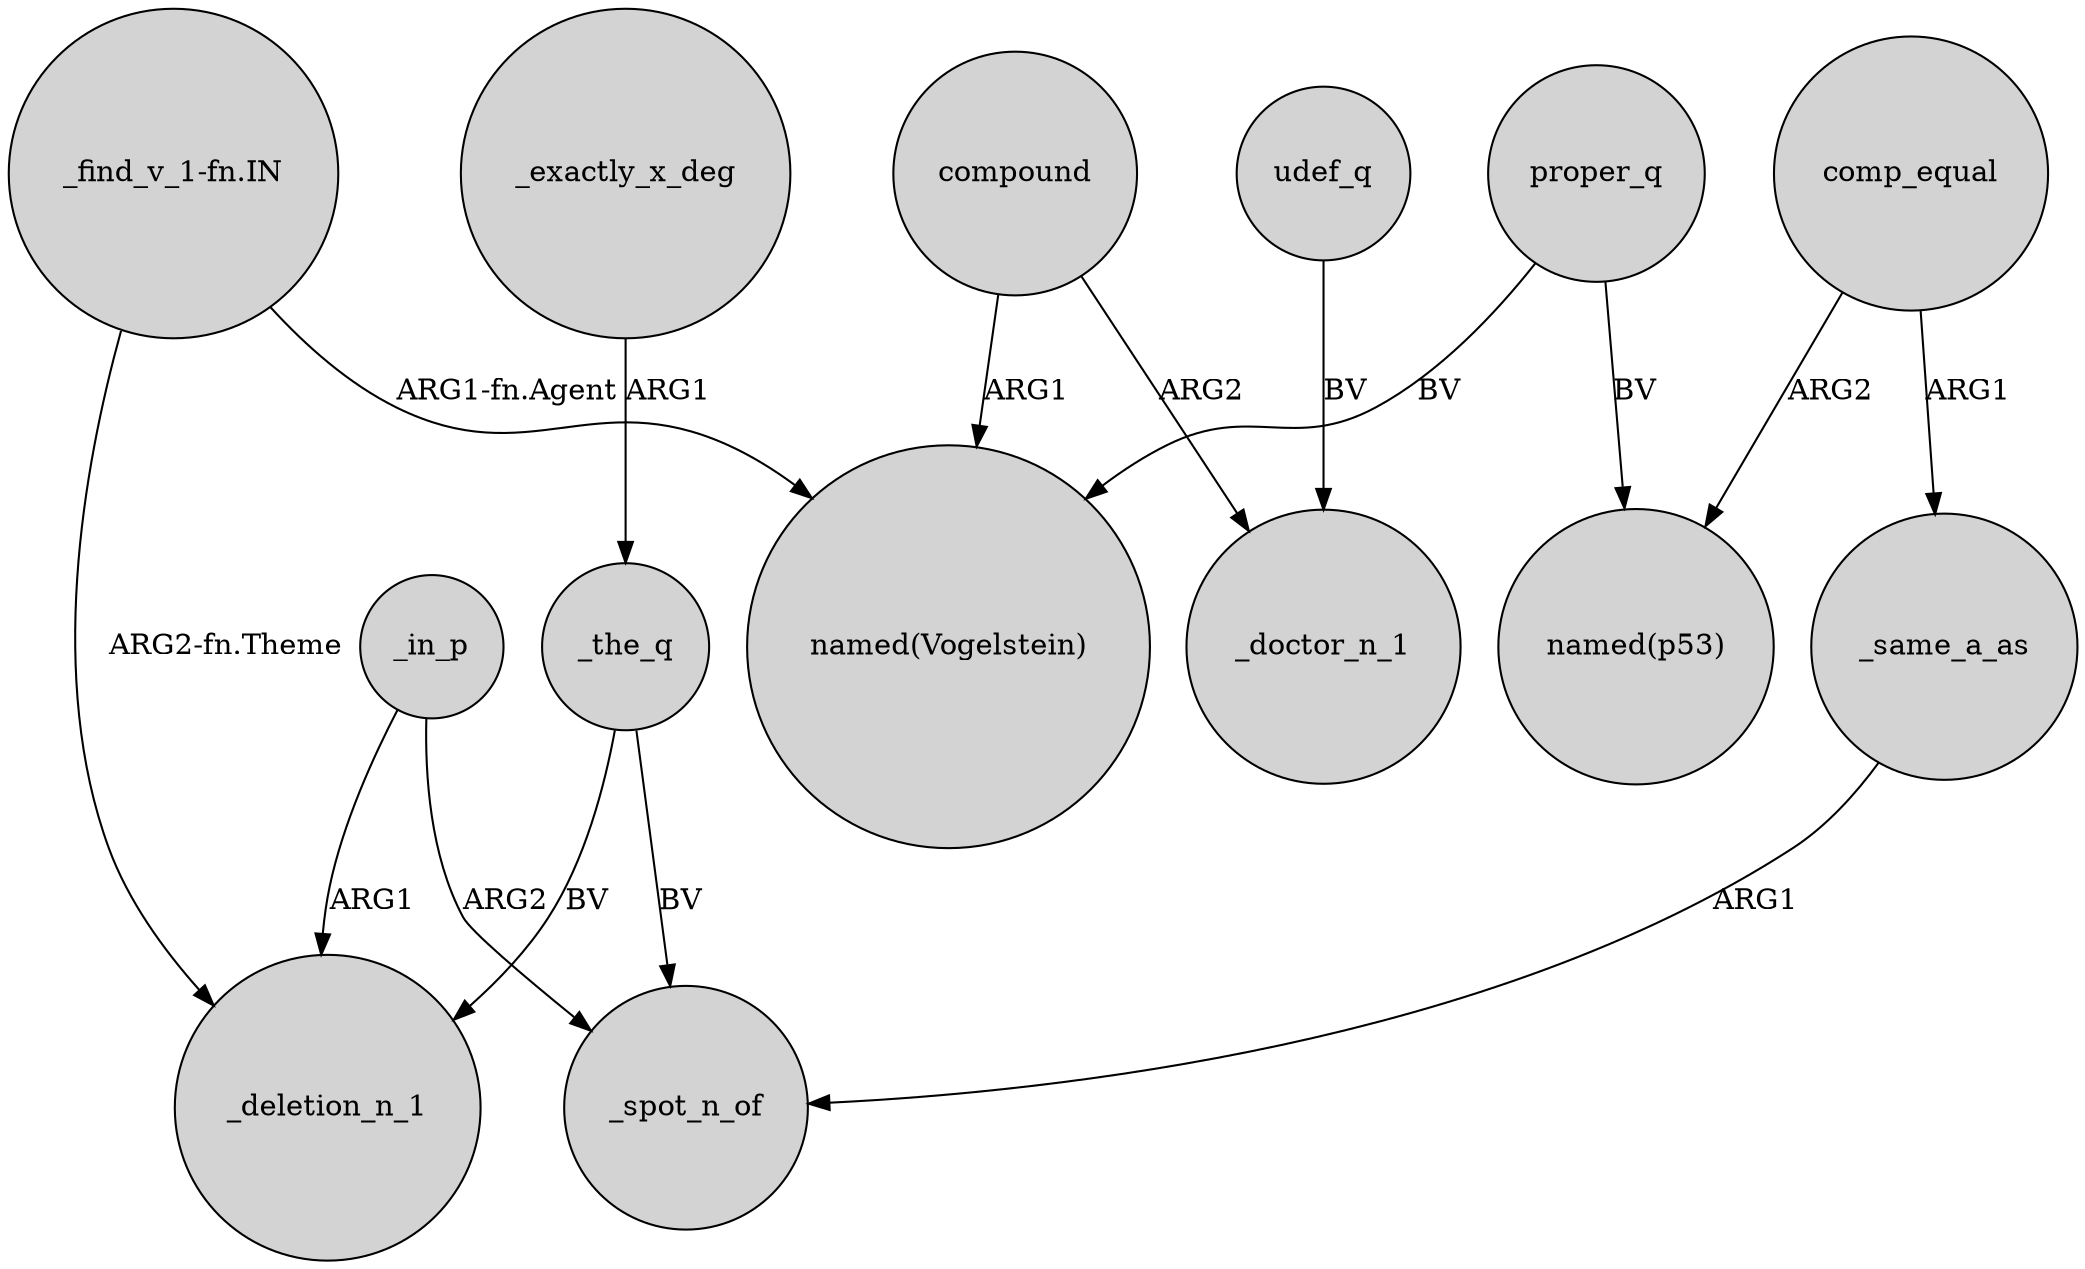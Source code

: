 digraph {
	node [shape=circle style=filled]
	proper_q -> "named(Vogelstein)" [label=BV]
	comp_equal -> "named(p53)" [label=ARG2]
	compound -> _doctor_n_1 [label=ARG2]
	comp_equal -> _same_a_as [label=ARG1]
	proper_q -> "named(p53)" [label=BV]
	_in_p -> _spot_n_of [label=ARG2]
	_same_a_as -> _spot_n_of [label=ARG1]
	udef_q -> _doctor_n_1 [label=BV]
	"_find_v_1-fn.IN" -> _deletion_n_1 [label="ARG2-fn.Theme"]
	compound -> "named(Vogelstein)" [label=ARG1]
	"_find_v_1-fn.IN" -> "named(Vogelstein)" [label="ARG1-fn.Agent"]
	_in_p -> _deletion_n_1 [label=ARG1]
	_exactly_x_deg -> _the_q [label=ARG1]
	_the_q -> _spot_n_of [label=BV]
	_the_q -> _deletion_n_1 [label=BV]
}
